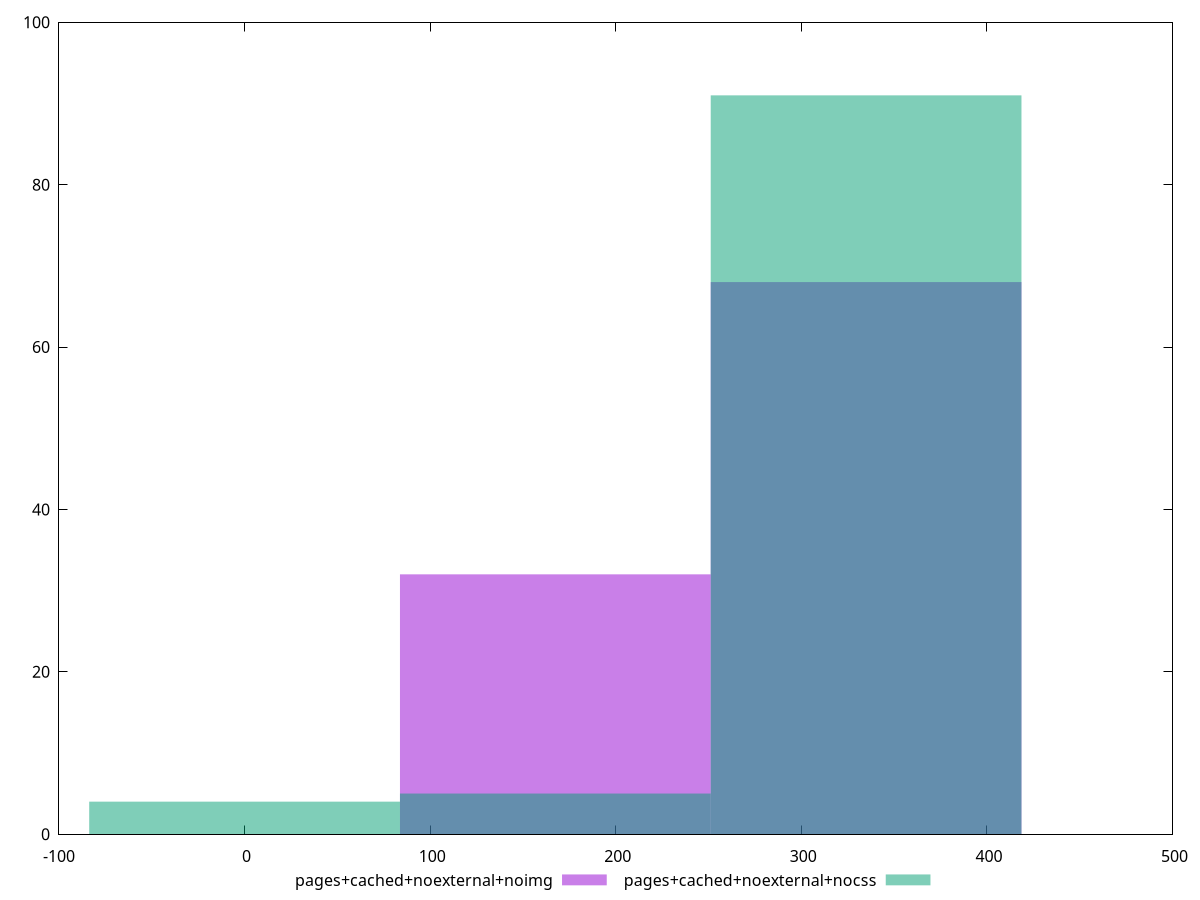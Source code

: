 reset
set terminal svg size 640, 500 enhanced background rgb 'white'
set output "reprap/uses-http2/comparison/histogram/8_vs_9.svg"

$pagesCachedNoexternalNoimg <<EOF
334.8923700006462 68
167.4461850003231 32
EOF

$pagesCachedNoexternalNocss <<EOF
334.8923700006462 91
167.4461850003231 5
0 4
EOF

set key outside below
set boxwidth 167.4461850003231
set yrange [0:100]
set style fill transparent solid 0.5 noborder

plot \
  $pagesCachedNoexternalNoimg title "pages+cached+noexternal+noimg" with boxes, \
  $pagesCachedNoexternalNocss title "pages+cached+noexternal+nocss" with boxes, \


reset